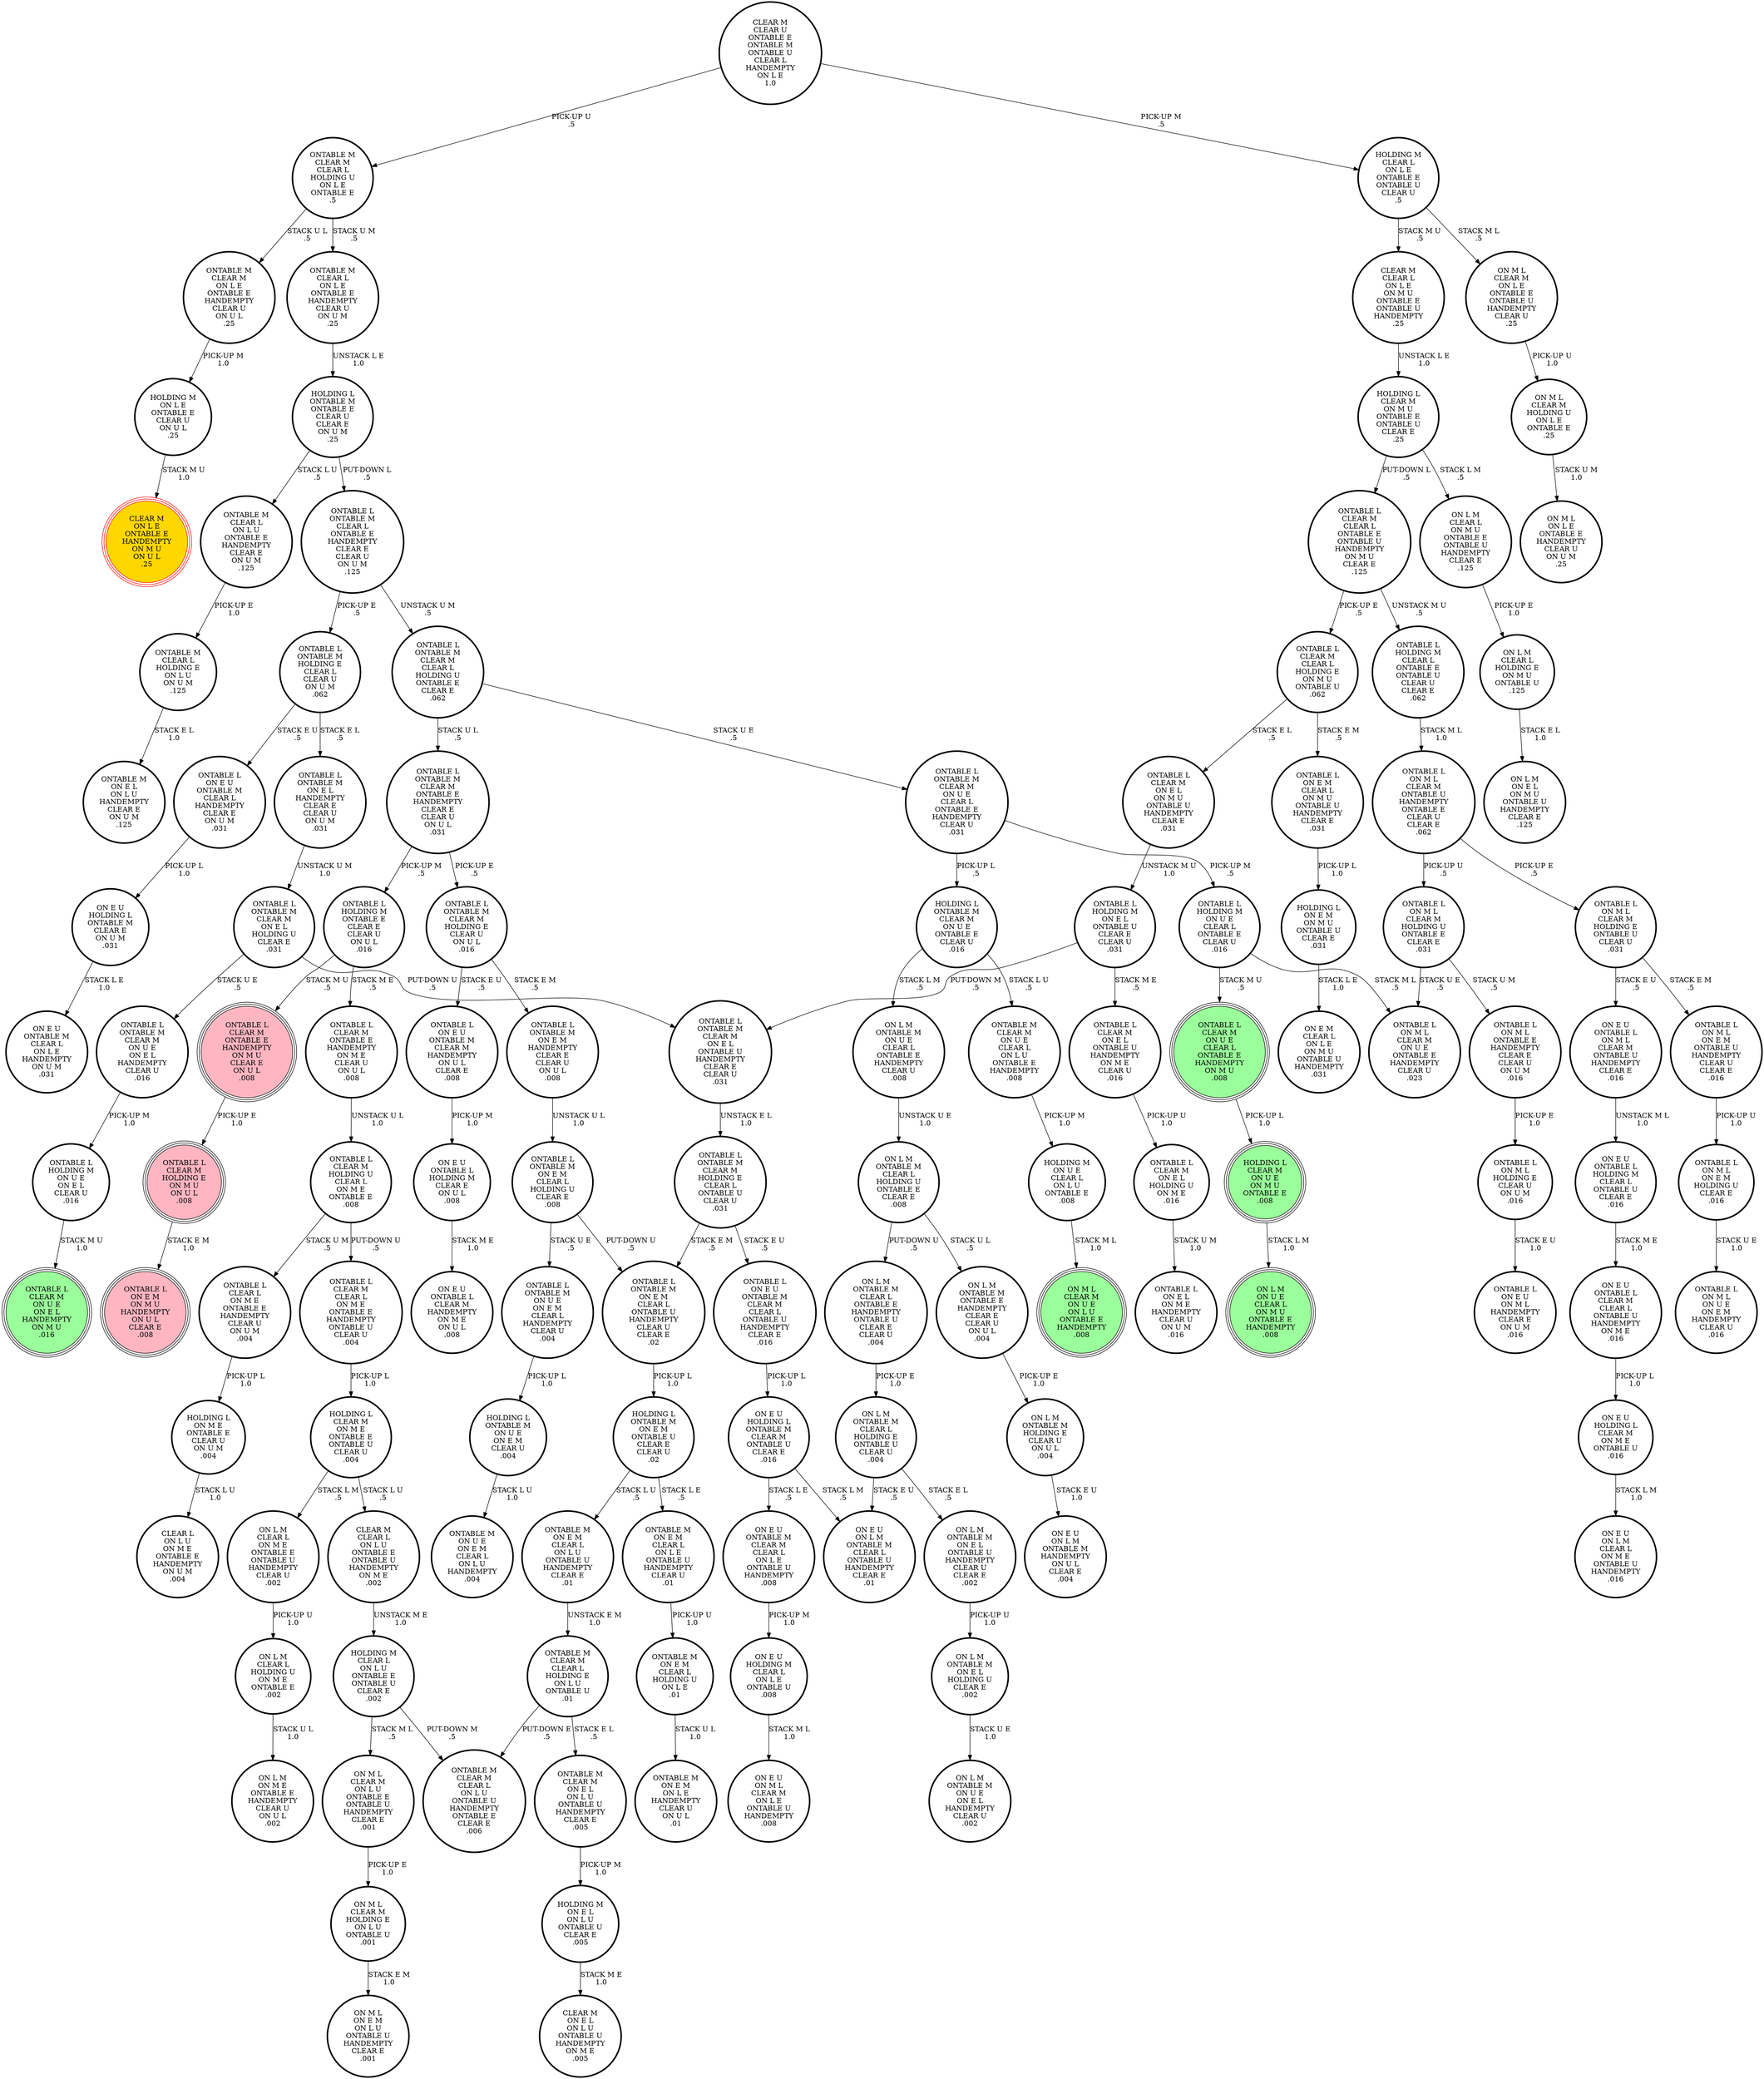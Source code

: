 digraph {
"ONTABLE L\nONTABLE M\nON E M\nCLEAR L\nONTABLE U\nHANDEMPTY\nCLEAR U\nCLEAR E\n.02\n" -> "HOLDING L\nONTABLE M\nON E M\nONTABLE U\nCLEAR E\nCLEAR U\n.02\n"[label="PICK-UP L\n1.0\n"];
"ONTABLE L\nCLEAR M\nCLEAR L\nONTABLE E\nONTABLE U\nHANDEMPTY\nON M U\nCLEAR E\n.125\n" -> "ONTABLE L\nCLEAR M\nCLEAR L\nHOLDING E\nON M U\nONTABLE U\n.062\n"[label="PICK-UP E\n.5\n"];
"ONTABLE L\nCLEAR M\nCLEAR L\nONTABLE E\nONTABLE U\nHANDEMPTY\nON M U\nCLEAR E\n.125\n" -> "ONTABLE L\nHOLDING M\nCLEAR L\nONTABLE E\nONTABLE U\nCLEAR U\nCLEAR E\n.062\n"[label="UNSTACK M U\n.5\n"];
"ONTABLE M\nCLEAR M\nCLEAR L\nHOLDING E\nON L U\nONTABLE U\n.01\n" -> "ONTABLE M\nCLEAR M\nON E L\nON L U\nONTABLE U\nHANDEMPTY\nCLEAR E\n.005\n"[label="STACK E L\n.5\n"];
"ONTABLE M\nCLEAR M\nCLEAR L\nHOLDING E\nON L U\nONTABLE U\n.01\n" -> "ONTABLE M\nCLEAR M\nCLEAR L\nON L U\nONTABLE U\nHANDEMPTY\nONTABLE E\nCLEAR E\n.006\n"[label="PUT-DOWN E\n.5\n"];
"HOLDING L\nONTABLE M\nONTABLE E\nCLEAR U\nCLEAR E\nON U M\n.25\n" -> "ONTABLE M\nCLEAR L\nON L U\nONTABLE E\nHANDEMPTY\nCLEAR E\nON U M\n.125\n"[label="STACK L U\n.5\n"];
"HOLDING L\nONTABLE M\nONTABLE E\nCLEAR U\nCLEAR E\nON U M\n.25\n" -> "ONTABLE L\nONTABLE M\nCLEAR L\nONTABLE E\nHANDEMPTY\nCLEAR E\nCLEAR U\nON U M\n.125\n"[label="PUT-DOWN L\n.5\n"];
"ONTABLE L\nONTABLE M\nON E M\nCLEAR L\nHOLDING U\nCLEAR E\n.008\n" -> "ONTABLE L\nONTABLE M\nON E M\nCLEAR L\nONTABLE U\nHANDEMPTY\nCLEAR U\nCLEAR E\n.02\n"[label="PUT-DOWN U\n.5\n"];
"ONTABLE L\nONTABLE M\nON E M\nCLEAR L\nHOLDING U\nCLEAR E\n.008\n" -> "ONTABLE L\nONTABLE M\nON U E\nON E M\nCLEAR L\nHANDEMPTY\nCLEAR U\n.004\n"[label="STACK U E\n.5\n"];
"CLEAR M\nCLEAR U\nONTABLE E\nONTABLE M\nONTABLE U\nCLEAR L\nHANDEMPTY\nON L E\n1.0\n" -> "HOLDING M\nCLEAR L\nON L E\nONTABLE E\nONTABLE U\nCLEAR U\n.5\n"[label="PICK-UP M\n.5\n"];
"CLEAR M\nCLEAR U\nONTABLE E\nONTABLE M\nONTABLE U\nCLEAR L\nHANDEMPTY\nON L E\n1.0\n" -> "ONTABLE M\nCLEAR M\nCLEAR L\nHOLDING U\nON L E\nONTABLE E\n.5\n"[label="PICK-UP U\n.5\n"];
"ONTABLE L\nHOLDING M\nON U E\nCLEAR L\nONTABLE E\nCLEAR U\n.016\n" -> "ONTABLE L\nON M L\nCLEAR M\nON U E\nONTABLE E\nHANDEMPTY\nCLEAR U\n.023\n"[label="STACK M L\n.5\n"];
"ONTABLE L\nHOLDING M\nON U E\nCLEAR L\nONTABLE E\nCLEAR U\n.016\n" -> "ONTABLE L\nCLEAR M\nON U E\nCLEAR L\nONTABLE E\nHANDEMPTY\nON M U\n.008\n"[label="STACK M U\n.5\n"];
"ON E U\nONTABLE L\nHOLDING M\nCLEAR E\nON U L\n.008\n" -> "ON E U\nONTABLE L\nCLEAR M\nHANDEMPTY\nON M E\nON U L\n.008\n"[label="STACK M E\n1.0\n"];
"ONTABLE M\nCLEAR M\nCLEAR L\nHOLDING U\nON L E\nONTABLE E\n.5\n" -> "ONTABLE M\nCLEAR L\nON L E\nONTABLE E\nHANDEMPTY\nCLEAR U\nON U M\n.25\n"[label="STACK U M\n.5\n"];
"ONTABLE M\nCLEAR M\nCLEAR L\nHOLDING U\nON L E\nONTABLE E\n.5\n" -> "ONTABLE M\nCLEAR M\nON L E\nONTABLE E\nHANDEMPTY\nCLEAR U\nON U L\n.25\n"[label="STACK U L\n.5\n"];
"CLEAR M\nCLEAR L\nON L U\nONTABLE E\nONTABLE U\nHANDEMPTY\nON M E\n.002\n" -> "HOLDING M\nCLEAR L\nON L U\nONTABLE E\nONTABLE U\nCLEAR E\n.002\n"[label="UNSTACK M E\n1.0\n"];
"ON L M\nCLEAR L\nON M U\nONTABLE E\nONTABLE U\nHANDEMPTY\nCLEAR E\n.125\n" -> "ON L M\nCLEAR L\nHOLDING E\nON M U\nONTABLE U\n.125\n"[label="PICK-UP E\n1.0\n"];
"ONTABLE L\nCLEAR M\nHOLDING E\nON M U\nON U L\n.008\n" -> "ONTABLE L\nON E M\nON M U\nHANDEMPTY\nON U L\nCLEAR E\n.008\n"[label="STACK E M\n1.0\n"];
"ONTABLE L\nON M L\nCLEAR M\nHOLDING E\nONTABLE U\nCLEAR U\n.031\n" -> "ON E U\nONTABLE L\nON M L\nCLEAR M\nONTABLE U\nHANDEMPTY\nCLEAR E\n.016\n"[label="STACK E U\n.5\n"];
"ONTABLE L\nON M L\nCLEAR M\nHOLDING E\nONTABLE U\nCLEAR U\n.031\n" -> "ONTABLE L\nON M L\nON E M\nONTABLE U\nHANDEMPTY\nCLEAR U\nCLEAR E\n.016\n"[label="STACK E M\n.5\n"];
"ON E U\nONTABLE L\nCLEAR M\nCLEAR L\nONTABLE U\nHANDEMPTY\nON M E\n.016\n" -> "ON E U\nHOLDING L\nCLEAR M\nON M E\nONTABLE U\n.016\n"[label="PICK-UP L\n1.0\n"];
"ON E U\nONTABLE L\nON M L\nCLEAR M\nONTABLE U\nHANDEMPTY\nCLEAR E\n.016\n" -> "ON E U\nONTABLE L\nHOLDING M\nCLEAR L\nONTABLE U\nCLEAR E\n.016\n"[label="UNSTACK M L\n1.0\n"];
"ONTABLE L\nCLEAR M\nCLEAR L\nHOLDING E\nON M U\nONTABLE U\n.062\n" -> "ONTABLE L\nON E M\nCLEAR L\nON M U\nONTABLE U\nHANDEMPTY\nCLEAR E\n.031\n"[label="STACK E M\n.5\n"];
"ONTABLE L\nCLEAR M\nCLEAR L\nHOLDING E\nON M U\nONTABLE U\n.062\n" -> "ONTABLE L\nCLEAR M\nON E L\nON M U\nONTABLE U\nHANDEMPTY\nCLEAR E\n.031\n"[label="STACK E L\n.5\n"];
"HOLDING M\nCLEAR L\nON L U\nONTABLE E\nONTABLE U\nCLEAR E\n.002\n" -> "ONTABLE M\nCLEAR M\nCLEAR L\nON L U\nONTABLE U\nHANDEMPTY\nONTABLE E\nCLEAR E\n.006\n"[label="PUT-DOWN M\n.5\n"];
"HOLDING M\nCLEAR L\nON L U\nONTABLE E\nONTABLE U\nCLEAR E\n.002\n" -> "ON M L\nCLEAR M\nON L U\nONTABLE E\nONTABLE U\nHANDEMPTY\nCLEAR E\n.001\n"[label="STACK M L\n.5\n"];
"HOLDING M\nCLEAR L\nON L E\nONTABLE E\nONTABLE U\nCLEAR U\n.5\n" -> "CLEAR M\nCLEAR L\nON L E\nON M U\nONTABLE E\nONTABLE U\nHANDEMPTY\n.25\n"[label="STACK M U\n.5\n"];
"HOLDING M\nCLEAR L\nON L E\nONTABLE E\nONTABLE U\nCLEAR U\n.5\n" -> "ON M L\nCLEAR M\nON L E\nONTABLE E\nONTABLE U\nHANDEMPTY\nCLEAR U\n.25\n"[label="STACK M L\n.5\n"];
"ON L M\nONTABLE M\nHOLDING E\nCLEAR U\nON U L\n.004\n" -> "ON E U\nON L M\nONTABLE M\nHANDEMPTY\nON U L\nCLEAR E\n.004\n"[label="STACK E U\n1.0\n"];
"ON M L\nCLEAR M\nON L U\nONTABLE E\nONTABLE U\nHANDEMPTY\nCLEAR E\n.001\n" -> "ON M L\nCLEAR M\nHOLDING E\nON L U\nONTABLE U\n.001\n"[label="PICK-UP E\n1.0\n"];
"ONTABLE M\nCLEAR M\nON U E\nCLEAR L\nON L U\nONTABLE E\nHANDEMPTY\n.008\n" -> "HOLDING M\nON U E\nCLEAR L\nON L U\nONTABLE E\n.008\n"[label="PICK-UP M\n1.0\n"];
"ON L M\nONTABLE M\nCLEAR L\nHOLDING E\nONTABLE U\nCLEAR U\n.004\n" -> "ON E U\nON L M\nONTABLE M\nCLEAR L\nONTABLE U\nHANDEMPTY\nCLEAR E\n.01\n"[label="STACK E U\n.5\n"];
"ON L M\nONTABLE M\nCLEAR L\nHOLDING E\nONTABLE U\nCLEAR U\n.004\n" -> "ON L M\nONTABLE M\nON E L\nONTABLE U\nHANDEMPTY\nCLEAR U\nCLEAR E\n.002\n"[label="STACK E L\n.5\n"];
"CLEAR M\nCLEAR L\nON L E\nON M U\nONTABLE E\nONTABLE U\nHANDEMPTY\n.25\n" -> "HOLDING L\nCLEAR M\nON M U\nONTABLE E\nONTABLE U\nCLEAR E\n.25\n"[label="UNSTACK L E\n1.0\n"];
"ONTABLE L\nHOLDING M\nONTABLE E\nCLEAR E\nCLEAR U\nON U L\n.016\n" -> "ONTABLE L\nCLEAR M\nONTABLE E\nHANDEMPTY\nON M E\nCLEAR U\nON U L\n.008\n"[label="STACK M E\n.5\n"];
"ONTABLE L\nHOLDING M\nONTABLE E\nCLEAR E\nCLEAR U\nON U L\n.016\n" -> "ONTABLE L\nCLEAR M\nONTABLE E\nHANDEMPTY\nON M U\nCLEAR E\nON U L\n.008\n"[label="STACK M U\n.5\n"];
"ONTABLE M\nCLEAR L\nHOLDING E\nON L U\nON U M\n.125\n" -> "ONTABLE M\nON E L\nON L U\nHANDEMPTY\nCLEAR E\nON U M\n.125\n"[label="STACK E L\n1.0\n"];
"ON E U\nHOLDING L\nONTABLE M\nCLEAR E\nON U M\n.031\n" -> "ON E U\nONTABLE M\nCLEAR L\nON L E\nHANDEMPTY\nON U M\n.031\n"[label="STACK L E\n1.0\n"];
"HOLDING L\nONTABLE M\nON E M\nONTABLE U\nCLEAR E\nCLEAR U\n.02\n" -> "ONTABLE M\nON E M\nCLEAR L\nON L E\nONTABLE U\nHANDEMPTY\nCLEAR U\n.01\n"[label="STACK L E\n.5\n"];
"HOLDING L\nONTABLE M\nON E M\nONTABLE U\nCLEAR E\nCLEAR U\n.02\n" -> "ONTABLE M\nON E M\nCLEAR L\nON L U\nONTABLE U\nHANDEMPTY\nCLEAR E\n.01\n"[label="STACK L U\n.5\n"];
"ONTABLE L\nON M L\nON E M\nONTABLE U\nHANDEMPTY\nCLEAR U\nCLEAR E\n.016\n" -> "ONTABLE L\nON M L\nON E M\nHOLDING U\nCLEAR E\n.016\n"[label="PICK-UP U\n1.0\n"];
"ON M L\nCLEAR M\nHOLDING E\nON L U\nONTABLE U\n.001\n" -> "ON M L\nON E M\nON L U\nONTABLE U\nHANDEMPTY\nCLEAR E\n.001\n"[label="STACK E M\n1.0\n"];
"ON L M\nONTABLE M\nCLEAR L\nHOLDING U\nONTABLE E\nCLEAR E\n.008\n" -> "ON L M\nONTABLE M\nONTABLE E\nHANDEMPTY\nCLEAR E\nCLEAR U\nON U L\n.004\n"[label="STACK U L\n.5\n"];
"ON L M\nONTABLE M\nCLEAR L\nHOLDING U\nONTABLE E\nCLEAR E\n.008\n" -> "ON L M\nONTABLE M\nCLEAR L\nONTABLE E\nHANDEMPTY\nONTABLE U\nCLEAR E\nCLEAR U\n.004\n"[label="PUT-DOWN U\n.5\n"];
"HOLDING L\nONTABLE M\nON U E\nON E M\nCLEAR U\n.004\n" -> "ONTABLE M\nON U E\nON E M\nCLEAR L\nON L U\nHANDEMPTY\n.004\n"[label="STACK L U\n1.0\n"];
"ONTABLE M\nCLEAR M\nON E L\nON L U\nONTABLE U\nHANDEMPTY\nCLEAR E\n.005\n" -> "HOLDING M\nON E L\nON L U\nONTABLE U\nCLEAR E\n.005\n"[label="PICK-UP M\n1.0\n"];
"ON L M\nONTABLE M\nON E L\nONTABLE U\nHANDEMPTY\nCLEAR U\nCLEAR E\n.002\n" -> "ON L M\nONTABLE M\nON E L\nHOLDING U\nCLEAR E\n.002\n"[label="PICK-UP U\n1.0\n"];
"ONTABLE L\nON E M\nCLEAR L\nON M U\nONTABLE U\nHANDEMPTY\nCLEAR E\n.031\n" -> "HOLDING L\nON E M\nON M U\nONTABLE U\nCLEAR E\n.031\n"[label="PICK-UP L\n1.0\n"];
"ONTABLE L\nONTABLE M\nCLEAR M\nON E L\nONTABLE U\nHANDEMPTY\nCLEAR E\nCLEAR U\n.031\n" -> "ONTABLE L\nONTABLE M\nCLEAR M\nHOLDING E\nCLEAR L\nONTABLE U\nCLEAR U\n.031\n"[label="UNSTACK E L\n1.0\n"];
"ONTABLE L\nCLEAR M\nON U E\nCLEAR L\nONTABLE E\nHANDEMPTY\nON M U\n.008\n" -> "HOLDING L\nCLEAR M\nON U E\nON M U\nONTABLE E\n.008\n"[label="PICK-UP L\n1.0\n"];
"ON L M\nCLEAR L\nON M E\nONTABLE E\nONTABLE U\nHANDEMPTY\nCLEAR U\n.002\n" -> "ON L M\nCLEAR L\nHOLDING U\nON M E\nONTABLE E\n.002\n"[label="PICK-UP U\n1.0\n"];
"ONTABLE L\nON E U\nONTABLE M\nCLEAR M\nCLEAR L\nONTABLE U\nHANDEMPTY\nCLEAR E\n.016\n" -> "ON E U\nHOLDING L\nONTABLE M\nCLEAR M\nONTABLE U\nCLEAR E\n.016\n"[label="PICK-UP L\n1.0\n"];
"ONTABLE L\nCLEAR M\nONTABLE E\nHANDEMPTY\nON M U\nCLEAR E\nON U L\n.008\n" -> "ONTABLE L\nCLEAR M\nHOLDING E\nON M U\nON U L\n.008\n"[label="PICK-UP E\n1.0\n"];
"ONTABLE L\nCLEAR M\nCLEAR L\nON M E\nONTABLE E\nHANDEMPTY\nONTABLE U\nCLEAR U\n.004\n" -> "HOLDING L\nCLEAR M\nON M E\nONTABLE E\nONTABLE U\nCLEAR U\n.004\n"[label="PICK-UP L\n1.0\n"];
"ONTABLE L\nONTABLE M\nCLEAR M\nHOLDING E\nCLEAR L\nONTABLE U\nCLEAR U\n.031\n" -> "ONTABLE L\nON E U\nONTABLE M\nCLEAR M\nCLEAR L\nONTABLE U\nHANDEMPTY\nCLEAR E\n.016\n"[label="STACK E U\n.5\n"];
"ONTABLE L\nONTABLE M\nCLEAR M\nHOLDING E\nCLEAR L\nONTABLE U\nCLEAR U\n.031\n" -> "ONTABLE L\nONTABLE M\nON E M\nCLEAR L\nONTABLE U\nHANDEMPTY\nCLEAR U\nCLEAR E\n.02\n"[label="STACK E M\n.5\n"];
"ONTABLE L\nON M L\nON E M\nHOLDING U\nCLEAR E\n.016\n" -> "ONTABLE L\nON M L\nON U E\nON E M\nHANDEMPTY\nCLEAR U\n.016\n"[label="STACK U E\n1.0\n"];
"ONTABLE L\nHOLDING M\nCLEAR L\nONTABLE E\nONTABLE U\nCLEAR U\nCLEAR E\n.062\n" -> "ONTABLE L\nON M L\nCLEAR M\nONTABLE U\nHANDEMPTY\nONTABLE E\nCLEAR U\nCLEAR E\n.062\n"[label="STACK M L\n1.0\n"];
"ONTABLE L\nON M L\nCLEAR M\nHOLDING U\nONTABLE E\nCLEAR E\n.031\n" -> "ONTABLE L\nON M L\nONTABLE E\nHANDEMPTY\nCLEAR E\nCLEAR U\nON U M\n.016\n"[label="STACK U M\n.5\n"];
"ONTABLE L\nON M L\nCLEAR M\nHOLDING U\nONTABLE E\nCLEAR E\n.031\n" -> "ONTABLE L\nON M L\nCLEAR M\nON U E\nONTABLE E\nHANDEMPTY\nCLEAR U\n.023\n"[label="STACK U E\n.5\n"];
"ONTABLE M\nON E M\nCLEAR L\nON L U\nONTABLE U\nHANDEMPTY\nCLEAR E\n.01\n" -> "ONTABLE M\nCLEAR M\nCLEAR L\nHOLDING E\nON L U\nONTABLE U\n.01\n"[label="UNSTACK E M\n1.0\n"];
"HOLDING L\nON E M\nON M U\nONTABLE U\nCLEAR E\n.031\n" -> "ON E M\nCLEAR L\nON L E\nON M U\nONTABLE U\nHANDEMPTY\n.031\n"[label="STACK L E\n1.0\n"];
"ONTABLE L\nHOLDING M\nON E L\nONTABLE U\nCLEAR E\nCLEAR U\n.031\n" -> "ONTABLE L\nONTABLE M\nCLEAR M\nON E L\nONTABLE U\nHANDEMPTY\nCLEAR E\nCLEAR U\n.031\n"[label="PUT-DOWN M\n.5\n"];
"ONTABLE L\nHOLDING M\nON E L\nONTABLE U\nCLEAR E\nCLEAR U\n.031\n" -> "ONTABLE L\nCLEAR M\nON E L\nONTABLE U\nHANDEMPTY\nON M E\nCLEAR U\n.016\n"[label="STACK M E\n.5\n"];
"ONTABLE L\nCLEAR M\nON E L\nHOLDING U\nON M E\n.016\n" -> "ONTABLE L\nON E L\nON M E\nHANDEMPTY\nCLEAR U\nON U M\n.016\n"[label="STACK U M\n1.0\n"];
"ON E U\nHOLDING L\nCLEAR M\nON M E\nONTABLE U\n.016\n" -> "ON E U\nON L M\nCLEAR L\nON M E\nONTABLE U\nHANDEMPTY\n.016\n"[label="STACK L M\n1.0\n"];
"ONTABLE L\nCLEAR M\nHOLDING U\nCLEAR L\nON M E\nONTABLE E\n.008\n" -> "ONTABLE L\nCLEAR L\nON M E\nONTABLE E\nHANDEMPTY\nCLEAR U\nON U M\n.004\n"[label="STACK U M\n.5\n"];
"ONTABLE L\nCLEAR M\nHOLDING U\nCLEAR L\nON M E\nONTABLE E\n.008\n" -> "ONTABLE L\nCLEAR M\nCLEAR L\nON M E\nONTABLE E\nHANDEMPTY\nONTABLE U\nCLEAR U\n.004\n"[label="PUT-DOWN U\n.5\n"];
"ON E U\nONTABLE L\nHOLDING M\nCLEAR L\nONTABLE U\nCLEAR E\n.016\n" -> "ON E U\nONTABLE L\nCLEAR M\nCLEAR L\nONTABLE U\nHANDEMPTY\nON M E\n.016\n"[label="STACK M E\n1.0\n"];
"HOLDING M\nON U E\nCLEAR L\nON L U\nONTABLE E\n.008\n" -> "ON M L\nCLEAR M\nON U E\nON L U\nONTABLE E\nHANDEMPTY\n.008\n"[label="STACK M L\n1.0\n"];
"HOLDING L\nCLEAR M\nON M E\nONTABLE E\nONTABLE U\nCLEAR U\n.004\n" -> "CLEAR M\nCLEAR L\nON L U\nONTABLE E\nONTABLE U\nHANDEMPTY\nON M E\n.002\n"[label="STACK L U\n.5\n"];
"HOLDING L\nCLEAR M\nON M E\nONTABLE E\nONTABLE U\nCLEAR U\n.004\n" -> "ON L M\nCLEAR L\nON M E\nONTABLE E\nONTABLE U\nHANDEMPTY\nCLEAR U\n.002\n"[label="STACK L M\n.5\n"];
"HOLDING L\nONTABLE M\nCLEAR M\nON U E\nONTABLE E\nCLEAR U\n.016\n" -> "ONTABLE M\nCLEAR M\nON U E\nCLEAR L\nON L U\nONTABLE E\nHANDEMPTY\n.008\n"[label="STACK L U\n.5\n"];
"HOLDING L\nONTABLE M\nCLEAR M\nON U E\nONTABLE E\nCLEAR U\n.016\n" -> "ON L M\nONTABLE M\nON U E\nCLEAR L\nONTABLE E\nHANDEMPTY\nCLEAR U\n.008\n"[label="STACK L M\n.5\n"];
"ONTABLE M\nCLEAR L\nON L U\nONTABLE E\nHANDEMPTY\nCLEAR E\nON U M\n.125\n" -> "ONTABLE M\nCLEAR L\nHOLDING E\nON L U\nON U M\n.125\n"[label="PICK-UP E\n1.0\n"];
"HOLDING L\nCLEAR M\nON M U\nONTABLE E\nONTABLE U\nCLEAR E\n.25\n" -> "ON L M\nCLEAR L\nON M U\nONTABLE E\nONTABLE U\nHANDEMPTY\nCLEAR E\n.125\n"[label="STACK L M\n.5\n"];
"HOLDING L\nCLEAR M\nON M U\nONTABLE E\nONTABLE U\nCLEAR E\n.25\n" -> "ONTABLE L\nCLEAR M\nCLEAR L\nONTABLE E\nONTABLE U\nHANDEMPTY\nON M U\nCLEAR E\n.125\n"[label="PUT-DOWN L\n.5\n"];
"ONTABLE L\nONTABLE M\nCLEAR L\nONTABLE E\nHANDEMPTY\nCLEAR E\nCLEAR U\nON U M\n.125\n" -> "ONTABLE L\nONTABLE M\nCLEAR M\nCLEAR L\nHOLDING U\nONTABLE E\nCLEAR E\n.062\n"[label="UNSTACK U M\n.5\n"];
"ONTABLE L\nONTABLE M\nCLEAR L\nONTABLE E\nHANDEMPTY\nCLEAR E\nCLEAR U\nON U M\n.125\n" -> "ONTABLE L\nONTABLE M\nHOLDING E\nCLEAR L\nCLEAR U\nON U M\n.062\n"[label="PICK-UP E\n.5\n"];
"ON L M\nONTABLE M\nCLEAR L\nONTABLE E\nHANDEMPTY\nONTABLE U\nCLEAR E\nCLEAR U\n.004\n" -> "ON L M\nONTABLE M\nCLEAR L\nHOLDING E\nONTABLE U\nCLEAR U\n.004\n"[label="PICK-UP E\n1.0\n"];
"ONTABLE L\nONTABLE M\nON E L\nHANDEMPTY\nCLEAR E\nCLEAR U\nON U M\n.031\n" -> "ONTABLE L\nONTABLE M\nCLEAR M\nON E L\nHOLDING U\nCLEAR E\n.031\n"[label="UNSTACK U M\n1.0\n"];
"ON E U\nHOLDING M\nCLEAR L\nON L E\nONTABLE U\n.008\n" -> "ON E U\nON M L\nCLEAR M\nON L E\nONTABLE U\nHANDEMPTY\n.008\n"[label="STACK M L\n1.0\n"];
"ONTABLE L\nON M L\nHOLDING E\nCLEAR U\nON U M\n.016\n" -> "ONTABLE L\nON E U\nON M L\nHANDEMPTY\nCLEAR E\nON U M\n.016\n"[label="STACK E U\n1.0\n"];
"ONTABLE L\nCLEAR M\nONTABLE E\nHANDEMPTY\nON M E\nCLEAR U\nON U L\n.008\n" -> "ONTABLE L\nCLEAR M\nHOLDING U\nCLEAR L\nON M E\nONTABLE E\n.008\n"[label="UNSTACK U L\n1.0\n"];
"ONTABLE M\nON E M\nCLEAR L\nON L E\nONTABLE U\nHANDEMPTY\nCLEAR U\n.01\n" -> "ONTABLE M\nON E M\nCLEAR L\nHOLDING U\nON L E\n.01\n"[label="PICK-UP U\n1.0\n"];
"ON L M\nONTABLE M\nONTABLE E\nHANDEMPTY\nCLEAR E\nCLEAR U\nON U L\n.004\n" -> "ON L M\nONTABLE M\nHOLDING E\nCLEAR U\nON U L\n.004\n"[label="PICK-UP E\n1.0\n"];
"ON M L\nCLEAR M\nON L E\nONTABLE E\nONTABLE U\nHANDEMPTY\nCLEAR U\n.25\n" -> "ON M L\nCLEAR M\nHOLDING U\nON L E\nONTABLE E\n.25\n"[label="PICK-UP U\n1.0\n"];
"ONTABLE L\nON M L\nCLEAR M\nONTABLE U\nHANDEMPTY\nONTABLE E\nCLEAR U\nCLEAR E\n.062\n" -> "ONTABLE L\nON M L\nCLEAR M\nHOLDING E\nONTABLE U\nCLEAR U\n.031\n"[label="PICK-UP E\n.5\n"];
"ONTABLE L\nON M L\nCLEAR M\nONTABLE U\nHANDEMPTY\nONTABLE E\nCLEAR U\nCLEAR E\n.062\n" -> "ONTABLE L\nON M L\nCLEAR M\nHOLDING U\nONTABLE E\nCLEAR E\n.031\n"[label="PICK-UP U\n.5\n"];
"ON L M\nCLEAR L\nHOLDING U\nON M E\nONTABLE E\n.002\n" -> "ON L M\nON M E\nONTABLE E\nHANDEMPTY\nCLEAR U\nON U L\n.002\n"[label="STACK U L\n1.0\n"];
"ONTABLE L\nON E U\nONTABLE M\nCLEAR M\nHANDEMPTY\nON U L\nCLEAR E\n.008\n" -> "ON E U\nONTABLE L\nHOLDING M\nCLEAR E\nON U L\n.008\n"[label="PICK-UP M\n1.0\n"];
"ONTABLE L\nCLEAR M\nON E L\nON M U\nONTABLE U\nHANDEMPTY\nCLEAR E\n.031\n" -> "ONTABLE L\nHOLDING M\nON E L\nONTABLE U\nCLEAR E\nCLEAR U\n.031\n"[label="UNSTACK M U\n1.0\n"];
"ONTABLE M\nCLEAR L\nON L E\nONTABLE E\nHANDEMPTY\nCLEAR U\nON U M\n.25\n" -> "HOLDING L\nONTABLE M\nONTABLE E\nCLEAR U\nCLEAR E\nON U M\n.25\n"[label="UNSTACK L E\n1.0\n"];
"ONTABLE M\nCLEAR M\nON L E\nONTABLE E\nHANDEMPTY\nCLEAR U\nON U L\n.25\n" -> "HOLDING M\nON L E\nONTABLE E\nCLEAR U\nON U L\n.25\n"[label="PICK-UP M\n1.0\n"];
"ONTABLE L\nCLEAR L\nON M E\nONTABLE E\nHANDEMPTY\nCLEAR U\nON U M\n.004\n" -> "HOLDING L\nON M E\nONTABLE E\nCLEAR U\nON U M\n.004\n"[label="PICK-UP L\n1.0\n"];
"ONTABLE L\nONTABLE M\nHOLDING E\nCLEAR L\nCLEAR U\nON U M\n.062\n" -> "ONTABLE L\nON E U\nONTABLE M\nCLEAR L\nHANDEMPTY\nCLEAR E\nON U M\n.031\n"[label="STACK E U\n.5\n"];
"ONTABLE L\nONTABLE M\nHOLDING E\nCLEAR L\nCLEAR U\nON U M\n.062\n" -> "ONTABLE L\nONTABLE M\nON E L\nHANDEMPTY\nCLEAR E\nCLEAR U\nON U M\n.031\n"[label="STACK E L\n.5\n"];
"ON L M\nONTABLE M\nON E L\nHOLDING U\nCLEAR E\n.002\n" -> "ON L M\nONTABLE M\nON U E\nON E L\nHANDEMPTY\nCLEAR U\n.002\n"[label="STACK U E\n1.0\n"];
"ONTABLE L\nONTABLE M\nON U E\nON E M\nCLEAR L\nHANDEMPTY\nCLEAR U\n.004\n" -> "HOLDING L\nONTABLE M\nON U E\nON E M\nCLEAR U\n.004\n"[label="PICK-UP L\n1.0\n"];
"ON L M\nONTABLE M\nON U E\nCLEAR L\nONTABLE E\nHANDEMPTY\nCLEAR U\n.008\n" -> "ON L M\nONTABLE M\nCLEAR L\nHOLDING U\nONTABLE E\nCLEAR E\n.008\n"[label="UNSTACK U E\n1.0\n"];
"ONTABLE L\nONTABLE M\nON E M\nHANDEMPTY\nCLEAR E\nCLEAR U\nON U L\n.008\n" -> "ONTABLE L\nONTABLE M\nON E M\nCLEAR L\nHOLDING U\nCLEAR E\n.008\n"[label="UNSTACK U L\n1.0\n"];
"ONTABLE L\nHOLDING M\nON U E\nON E L\nCLEAR U\n.016\n" -> "ONTABLE L\nCLEAR M\nON U E\nON E L\nHANDEMPTY\nON M U\n.016\n"[label="STACK M U\n1.0\n"];
"ON E U\nONTABLE M\nCLEAR M\nCLEAR L\nON L E\nONTABLE U\nHANDEMPTY\n.008\n" -> "ON E U\nHOLDING M\nCLEAR L\nON L E\nONTABLE U\n.008\n"[label="PICK-UP M\n1.0\n"];
"ONTABLE L\nONTABLE M\nCLEAR M\nON U E\nCLEAR L\nONTABLE E\nHANDEMPTY\nCLEAR U\n.031\n" -> "ONTABLE L\nHOLDING M\nON U E\nCLEAR L\nONTABLE E\nCLEAR U\n.016\n"[label="PICK-UP M\n.5\n"];
"ONTABLE L\nONTABLE M\nCLEAR M\nON U E\nCLEAR L\nONTABLE E\nHANDEMPTY\nCLEAR U\n.031\n" -> "HOLDING L\nONTABLE M\nCLEAR M\nON U E\nONTABLE E\nCLEAR U\n.016\n"[label="PICK-UP L\n.5\n"];
"ONTABLE L\nONTABLE M\nCLEAR M\nONTABLE E\nHANDEMPTY\nCLEAR E\nCLEAR U\nON U L\n.031\n" -> "ONTABLE L\nONTABLE M\nCLEAR M\nHOLDING E\nCLEAR U\nON U L\n.016\n"[label="PICK-UP E\n.5\n"];
"ONTABLE L\nONTABLE M\nCLEAR M\nONTABLE E\nHANDEMPTY\nCLEAR E\nCLEAR U\nON U L\n.031\n" -> "ONTABLE L\nHOLDING M\nONTABLE E\nCLEAR E\nCLEAR U\nON U L\n.016\n"[label="PICK-UP M\n.5\n"];
"ON E U\nHOLDING L\nONTABLE M\nCLEAR M\nONTABLE U\nCLEAR E\n.016\n" -> "ON E U\nON L M\nONTABLE M\nCLEAR L\nONTABLE U\nHANDEMPTY\nCLEAR E\n.01\n"[label="STACK L M\n.5\n"];
"ON E U\nHOLDING L\nONTABLE M\nCLEAR M\nONTABLE U\nCLEAR E\n.016\n" -> "ON E U\nONTABLE M\nCLEAR M\nCLEAR L\nON L E\nONTABLE U\nHANDEMPTY\n.008\n"[label="STACK L E\n.5\n"];
"HOLDING M\nON E L\nON L U\nONTABLE U\nCLEAR E\n.005\n" -> "CLEAR M\nON E L\nON L U\nONTABLE U\nHANDEMPTY\nON M E\n.005\n"[label="STACK M E\n1.0\n"];
"ON M L\nCLEAR M\nHOLDING U\nON L E\nONTABLE E\n.25\n" -> "ON M L\nON L E\nONTABLE E\nHANDEMPTY\nCLEAR U\nON U M\n.25\n"[label="STACK U M\n1.0\n"];
"ONTABLE L\nONTABLE M\nCLEAR M\nON U E\nON E L\nHANDEMPTY\nCLEAR U\n.016\n" -> "ONTABLE L\nHOLDING M\nON U E\nON E L\nCLEAR U\n.016\n"[label="PICK-UP M\n1.0\n"];
"HOLDING M\nON L E\nONTABLE E\nCLEAR U\nON U L\n.25\n" -> "CLEAR M\nON L E\nONTABLE E\nHANDEMPTY\nON M U\nON U L\n.25\n"[label="STACK M U\n1.0\n"];
"ON L M\nCLEAR L\nHOLDING E\nON M U\nONTABLE U\n.125\n" -> "ON L M\nON E L\nON M U\nONTABLE U\nHANDEMPTY\nCLEAR E\n.125\n"[label="STACK E L\n1.0\n"];
"ONTABLE L\nONTABLE M\nCLEAR M\nCLEAR L\nHOLDING U\nONTABLE E\nCLEAR E\n.062\n" -> "ONTABLE L\nONTABLE M\nCLEAR M\nONTABLE E\nHANDEMPTY\nCLEAR E\nCLEAR U\nON U L\n.031\n"[label="STACK U L\n.5\n"];
"ONTABLE L\nONTABLE M\nCLEAR M\nCLEAR L\nHOLDING U\nONTABLE E\nCLEAR E\n.062\n" -> "ONTABLE L\nONTABLE M\nCLEAR M\nON U E\nCLEAR L\nONTABLE E\nHANDEMPTY\nCLEAR U\n.031\n"[label="STACK U E\n.5\n"];
"ONTABLE M\nON E M\nCLEAR L\nHOLDING U\nON L E\n.01\n" -> "ONTABLE M\nON E M\nON L E\nHANDEMPTY\nCLEAR U\nON U L\n.01\n"[label="STACK U L\n1.0\n"];
"ONTABLE L\nONTABLE M\nCLEAR M\nHOLDING E\nCLEAR U\nON U L\n.016\n" -> "ONTABLE L\nONTABLE M\nON E M\nHANDEMPTY\nCLEAR E\nCLEAR U\nON U L\n.008\n"[label="STACK E M\n.5\n"];
"ONTABLE L\nONTABLE M\nCLEAR M\nHOLDING E\nCLEAR U\nON U L\n.016\n" -> "ONTABLE L\nON E U\nONTABLE M\nCLEAR M\nHANDEMPTY\nON U L\nCLEAR E\n.008\n"[label="STACK E U\n.5\n"];
"HOLDING L\nON M E\nONTABLE E\nCLEAR U\nON U M\n.004\n" -> "CLEAR L\nON L U\nON M E\nONTABLE E\nHANDEMPTY\nON U M\n.004\n"[label="STACK L U\n1.0\n"];
"ONTABLE L\nON M L\nONTABLE E\nHANDEMPTY\nCLEAR E\nCLEAR U\nON U M\n.016\n" -> "ONTABLE L\nON M L\nHOLDING E\nCLEAR U\nON U M\n.016\n"[label="PICK-UP E\n1.0\n"];
"ONTABLE L\nONTABLE M\nCLEAR M\nON E L\nHOLDING U\nCLEAR E\n.031\n" -> "ONTABLE L\nONTABLE M\nCLEAR M\nON U E\nON E L\nHANDEMPTY\nCLEAR U\n.016\n"[label="STACK U E\n.5\n"];
"ONTABLE L\nONTABLE M\nCLEAR M\nON E L\nHOLDING U\nCLEAR E\n.031\n" -> "ONTABLE L\nONTABLE M\nCLEAR M\nON E L\nONTABLE U\nHANDEMPTY\nCLEAR E\nCLEAR U\n.031\n"[label="PUT-DOWN U\n.5\n"];
"ONTABLE L\nON E U\nONTABLE M\nCLEAR L\nHANDEMPTY\nCLEAR E\nON U M\n.031\n" -> "ON E U\nHOLDING L\nONTABLE M\nCLEAR E\nON U M\n.031\n"[label="PICK-UP L\n1.0\n"];
"HOLDING L\nCLEAR M\nON U E\nON M U\nONTABLE E\n.008\n" -> "ON L M\nON U E\nCLEAR L\nON M U\nONTABLE E\nHANDEMPTY\n.008\n"[label="STACK L M\n1.0\n"];
"ONTABLE L\nCLEAR M\nON E L\nONTABLE U\nHANDEMPTY\nON M E\nCLEAR U\n.016\n" -> "ONTABLE L\nCLEAR M\nON E L\nHOLDING U\nON M E\n.016\n"[label="PICK-UP U\n1.0\n"];
"ON E U\nONTABLE M\nCLEAR L\nON L E\nHANDEMPTY\nON U M\n.031\n" [shape=circle, penwidth=3];
"ON L M\nON E L\nON M U\nONTABLE U\nHANDEMPTY\nCLEAR E\n.125\n" [shape=circle, penwidth=3];
"ON E U\nON L M\nCLEAR L\nON M E\nONTABLE U\nHANDEMPTY\n.016\n" [shape=circle, penwidth=3];
"ON L M\nON M E\nONTABLE E\nHANDEMPTY\nCLEAR U\nON U L\n.002\n" [shape=circle, penwidth=3];
"ON M L\nON L E\nONTABLE E\nHANDEMPTY\nCLEAR U\nON U M\n.25\n" [shape=circle, penwidth=3];
"ONTABLE L\nON E L\nON M E\nHANDEMPTY\nCLEAR U\nON U M\n.016\n" [shape=circle, penwidth=3];
"ON E U\nON M L\nCLEAR M\nON L E\nONTABLE U\nHANDEMPTY\n.008\n" [shape=circle, penwidth=3];
"ON L M\nONTABLE M\nON U E\nON E L\nHANDEMPTY\nCLEAR U\n.002\n" [shape=circle, penwidth=3];
"ON L M\nON U E\nCLEAR L\nON M U\nONTABLE E\nHANDEMPTY\n.008\n" [shape=circle, style=filled, fillcolor=palegreen1, peripheries=3];
"ONTABLE L\nON E U\nON M L\nHANDEMPTY\nCLEAR E\nON U M\n.016\n" [shape=circle, penwidth=3];
"ONTABLE L\nON M L\nCLEAR M\nON U E\nONTABLE E\nHANDEMPTY\nCLEAR U\n.023\n" [shape=circle, penwidth=3];
"CLEAR M\nON E L\nON L U\nONTABLE U\nHANDEMPTY\nON M E\n.005\n" [shape=circle, penwidth=3];
"ON E M\nCLEAR L\nON L E\nON M U\nONTABLE U\nHANDEMPTY\n.031\n" [shape=circle, penwidth=3];
"ON E U\nON L M\nONTABLE M\nCLEAR L\nONTABLE U\nHANDEMPTY\nCLEAR E\n.01\n" [shape=circle, penwidth=3];
"ON E U\nON L M\nONTABLE M\nHANDEMPTY\nON U L\nCLEAR E\n.004\n" [shape=circle, penwidth=3];
"CLEAR L\nON L U\nON M E\nONTABLE E\nHANDEMPTY\nON U M\n.004\n" [shape=circle, penwidth=3];
"ON M L\nCLEAR M\nON U E\nON L U\nONTABLE E\nHANDEMPTY\n.008\n" [shape=circle, style=filled, fillcolor=palegreen1, peripheries=3];
"ONTABLE M\nON U E\nON E M\nCLEAR L\nON L U\nHANDEMPTY\n.004\n" [shape=circle, penwidth=3];
"ONTABLE L\nON E M\nON M U\nHANDEMPTY\nON U L\nCLEAR E\n.008\n" [shape=circle, style=filled, fillcolor=lightpink, peripheries=3];
"ON E U\nONTABLE L\nCLEAR M\nHANDEMPTY\nON M E\nON U L\n.008\n" [shape=circle, penwidth=3];
"ONTABLE M\nCLEAR M\nCLEAR L\nON L U\nONTABLE U\nHANDEMPTY\nONTABLE E\nCLEAR E\n.006\n" [shape=circle, penwidth=3];
"ONTABLE M\nON E M\nON L E\nHANDEMPTY\nCLEAR U\nON U L\n.01\n" [shape=circle, penwidth=3];
"ONTABLE L\nCLEAR M\nON U E\nON E L\nHANDEMPTY\nON M U\n.016\n" [shape=circle, style=filled, fillcolor=palegreen1, peripheries=3];
"ON M L\nON E M\nON L U\nONTABLE U\nHANDEMPTY\nCLEAR E\n.001\n" [shape=circle, penwidth=3];
"ONTABLE M\nON E L\nON L U\nHANDEMPTY\nCLEAR E\nON U M\n.125\n" [shape=circle, penwidth=3];
"CLEAR M\nON L E\nONTABLE E\nHANDEMPTY\nON M U\nON U L\n.25\n" [shape=circle, style=filled color=red, fillcolor=gold, peripheries=3];
"ONTABLE L\nON M L\nON U E\nON E M\nHANDEMPTY\nCLEAR U\n.016\n" [shape=circle, penwidth=3];
"ON M L\nCLEAR M\nON L U\nONTABLE E\nONTABLE U\nHANDEMPTY\nCLEAR E\n.001\n" [shape=circle, penwidth=3];
"HOLDING M\nCLEAR L\nON L E\nONTABLE E\nONTABLE U\nCLEAR U\n.5\n" [shape=circle, penwidth=3];
"ON E U\nONTABLE L\nCLEAR M\nCLEAR L\nONTABLE U\nHANDEMPTY\nON M E\n.016\n" [shape=circle, penwidth=3];
"ON E U\nONTABLE M\nCLEAR L\nON L E\nHANDEMPTY\nON U M\n.031\n" [shape=circle, penwidth=3];
"ON L M\nON E L\nON M U\nONTABLE U\nHANDEMPTY\nCLEAR E\n.125\n" [shape=circle, penwidth=3];
"ONTABLE L\nCLEAR M\nON E L\nONTABLE U\nHANDEMPTY\nON M E\nCLEAR U\n.016\n" [shape=circle, penwidth=3];
"ON E U\nON L M\nCLEAR L\nON M E\nONTABLE U\nHANDEMPTY\n.016\n" [shape=circle, penwidth=3];
"ON M L\nCLEAR M\nHOLDING E\nON L U\nONTABLE U\n.001\n" [shape=circle, penwidth=3];
"HOLDING L\nCLEAR M\nON M E\nONTABLE E\nONTABLE U\nCLEAR U\n.004\n" [shape=circle, penwidth=3];
"ON L M\nONTABLE M\nON E L\nONTABLE U\nHANDEMPTY\nCLEAR U\nCLEAR E\n.002\n" [shape=circle, penwidth=3];
"ONTABLE L\nON M L\nCLEAR M\nHOLDING E\nONTABLE U\nCLEAR U\n.031\n" [shape=circle, penwidth=3];
"ON L M\nONTABLE M\nCLEAR L\nHOLDING E\nONTABLE U\nCLEAR U\n.004\n" [shape=circle, penwidth=3];
"ONTABLE L\nON M L\nHOLDING E\nCLEAR U\nON U M\n.016\n" [shape=circle, penwidth=3];
"ON L M\nONTABLE M\nON U E\nCLEAR L\nONTABLE E\nHANDEMPTY\nCLEAR U\n.008\n" [shape=circle, penwidth=3];
"ONTABLE L\nON E M\nCLEAR L\nON M U\nONTABLE U\nHANDEMPTY\nCLEAR E\n.031\n" [shape=circle, penwidth=3];
"ON L M\nON M E\nONTABLE E\nHANDEMPTY\nCLEAR U\nON U L\n.002\n" [shape=circle, penwidth=3];
"ONTABLE L\nONTABLE M\nON E M\nCLEAR L\nHOLDING U\nCLEAR E\n.008\n" [shape=circle, penwidth=3];
"ONTABLE L\nHOLDING M\nON U E\nCLEAR L\nONTABLE E\nCLEAR U\n.016\n" [shape=circle, penwidth=3];
"ON M L\nCLEAR M\nHOLDING U\nON L E\nONTABLE E\n.25\n" [shape=circle, penwidth=3];
"ON M L\nON L E\nONTABLE E\nHANDEMPTY\nCLEAR U\nON U M\n.25\n" [shape=circle, penwidth=3];
"ONTABLE L\nONTABLE M\nCLEAR M\nHOLDING E\nCLEAR L\nONTABLE U\nCLEAR U\n.031\n" [shape=circle, penwidth=3];
"ONTABLE M\nCLEAR L\nON L E\nONTABLE E\nHANDEMPTY\nCLEAR U\nON U M\n.25\n" [shape=circle, penwidth=3];
"ONTABLE L\nONTABLE M\nON E M\nHANDEMPTY\nCLEAR E\nCLEAR U\nON U L\n.008\n" [shape=circle, penwidth=3];
"HOLDING L\nCLEAR M\nON U E\nON M U\nONTABLE E\n.008\n" [shape=circle, style=filled, fillcolor=palegreen1, peripheries=3];
"ONTABLE M\nCLEAR M\nCLEAR L\nHOLDING U\nON L E\nONTABLE E\n.5\n" [shape=circle, penwidth=3];
"ONTABLE L\nON E L\nON M E\nHANDEMPTY\nCLEAR U\nON U M\n.016\n" [shape=circle, penwidth=3];
"ON E U\nON M L\nCLEAR M\nON L E\nONTABLE U\nHANDEMPTY\n.008\n" [shape=circle, penwidth=3];
"HOLDING M\nON U E\nCLEAR L\nON L U\nONTABLE E\n.008\n" [shape=circle, penwidth=3];
"ON M L\nCLEAR M\nON L E\nONTABLE E\nONTABLE U\nHANDEMPTY\nCLEAR U\n.25\n" [shape=circle, penwidth=3];
"ONTABLE L\nCLEAR M\nCLEAR L\nONTABLE E\nONTABLE U\nHANDEMPTY\nON M U\nCLEAR E\n.125\n" [shape=circle, penwidth=3];
"ON E U\nONTABLE L\nHOLDING M\nCLEAR L\nONTABLE U\nCLEAR E\n.016\n" [shape=circle, penwidth=3];
"ON L M\nONTABLE M\nON U E\nON E L\nHANDEMPTY\nCLEAR U\n.002\n" [shape=circle, penwidth=3];
"ONTABLE L\nONTABLE M\nCLEAR L\nONTABLE E\nHANDEMPTY\nCLEAR E\nCLEAR U\nON U M\n.125\n" [shape=circle, penwidth=3];
"ON E U\nHOLDING L\nONTABLE M\nCLEAR E\nON U M\n.031\n" [shape=circle, penwidth=3];
"ONTABLE M\nCLEAR L\nHOLDING E\nON L U\nON U M\n.125\n" [shape=circle, penwidth=3];
"ON L M\nON U E\nCLEAR L\nON M U\nONTABLE E\nHANDEMPTY\n.008\n" [shape=circle, style=filled, fillcolor=palegreen1, peripheries=3];
"ON L M\nCLEAR L\nHOLDING U\nON M E\nONTABLE E\n.002\n" [shape=circle, penwidth=3];
"ONTABLE L\nCLEAR M\nONTABLE E\nHANDEMPTY\nON M U\nCLEAR E\nON U L\n.008\n" [shape=circle, style=filled, fillcolor=lightpink, peripheries=3];
"ONTABLE L\nON E U\nON M L\nHANDEMPTY\nCLEAR E\nON U M\n.016\n" [shape=circle, penwidth=3];
"ON E U\nHOLDING L\nCLEAR M\nON M E\nONTABLE U\n.016\n" [shape=circle, penwidth=3];
"ON E U\nONTABLE L\nON M L\nCLEAR M\nONTABLE U\nHANDEMPTY\nCLEAR E\n.016\n" [shape=circle, penwidth=3];
"ONTABLE L\nHOLDING M\nCLEAR L\nONTABLE E\nONTABLE U\nCLEAR U\nCLEAR E\n.062\n" [shape=circle, penwidth=3];
"HOLDING M\nON E L\nON L U\nONTABLE U\nCLEAR E\n.005\n" [shape=circle, penwidth=3];
"ONTABLE L\nHOLDING M\nON U E\nON E L\nCLEAR U\n.016\n" [shape=circle, penwidth=3];
"ONTABLE L\nON M L\nCLEAR M\nON U E\nONTABLE E\nHANDEMPTY\nCLEAR U\n.023\n" [shape=circle, penwidth=3];
"CLEAR M\nON E L\nON L U\nONTABLE U\nHANDEMPTY\nON M E\n.005\n" [shape=circle, penwidth=3];
"HOLDING M\nCLEAR L\nON L U\nONTABLE E\nONTABLE U\nCLEAR E\n.002\n" [shape=circle, penwidth=3];
"ONTABLE L\nONTABLE M\nCLEAR M\nONTABLE E\nHANDEMPTY\nCLEAR E\nCLEAR U\nON U L\n.031\n" [shape=circle, penwidth=3];
"ONTABLE L\nONTABLE M\nCLEAR M\nON E L\nHOLDING U\nCLEAR E\n.031\n" [shape=circle, penwidth=3];
"ON E M\nCLEAR L\nON L E\nON M U\nONTABLE U\nHANDEMPTY\n.031\n" [shape=circle, penwidth=3];
"ON L M\nCLEAR L\nHOLDING E\nON M U\nONTABLE U\n.125\n" [shape=circle, penwidth=3];
"ON E U\nON L M\nONTABLE M\nCLEAR L\nONTABLE U\nHANDEMPTY\nCLEAR E\n.01\n" [shape=circle, penwidth=3];
"CLEAR M\nCLEAR U\nONTABLE E\nONTABLE M\nONTABLE U\nCLEAR L\nHANDEMPTY\nON L E\n1.0\n" [shape=circle, penwidth=3];
"HOLDING L\nON E M\nON M U\nONTABLE U\nCLEAR E\n.031\n" [shape=circle, penwidth=3];
"ONTABLE L\nHOLDING M\nON E L\nONTABLE U\nCLEAR E\nCLEAR U\n.031\n" [shape=circle, penwidth=3];
"CLEAR M\nCLEAR L\nON L U\nONTABLE E\nONTABLE U\nHANDEMPTY\nON M E\n.002\n" [shape=circle, penwidth=3];
"ONTABLE L\nONTABLE M\nCLEAR M\nHOLDING E\nCLEAR U\nON U L\n.016\n" [shape=circle, penwidth=3];
"ONTABLE L\nCLEAR M\nHOLDING E\nON M U\nON U L\n.008\n" [shape=circle, style=filled, fillcolor=lightpink, peripheries=3];
"ONTABLE L\nON M L\nCLEAR M\nHOLDING U\nONTABLE E\nCLEAR E\n.031\n" [shape=circle, penwidth=3];
"HOLDING L\nONTABLE M\nONTABLE E\nCLEAR U\nCLEAR E\nON U M\n.25\n" [shape=circle, penwidth=3];
"ON E U\nON L M\nONTABLE M\nHANDEMPTY\nON U L\nCLEAR E\n.004\n" [shape=circle, penwidth=3];
"ONTABLE M\nON E M\nCLEAR L\nON L U\nONTABLE U\nHANDEMPTY\nCLEAR E\n.01\n" [shape=circle, penwidth=3];
"CLEAR L\nON L U\nON M E\nONTABLE E\nHANDEMPTY\nON U M\n.004\n" [shape=circle, penwidth=3];
"ONTABLE L\nON M L\nON E M\nHOLDING U\nCLEAR E\n.016\n" [shape=circle, penwidth=3];
"ONTABLE M\nCLEAR M\nCLEAR L\nHOLDING E\nON L U\nONTABLE U\n.01\n" [shape=circle, penwidth=3];
"ONTABLE M\nCLEAR L\nON L U\nONTABLE E\nHANDEMPTY\nCLEAR E\nON U M\n.125\n" [shape=circle, penwidth=3];
"ONTABLE L\nONTABLE M\nCLEAR M\nON U E\nON E L\nHANDEMPTY\nCLEAR U\n.016\n" [shape=circle, penwidth=3];
"ON L M\nONTABLE M\nCLEAR L\nHOLDING U\nONTABLE E\nCLEAR E\n.008\n" [shape=circle, penwidth=3];
"ON M L\nCLEAR M\nON U E\nON L U\nONTABLE E\nHANDEMPTY\n.008\n" [shape=circle, style=filled, fillcolor=palegreen1, peripheries=3];
"CLEAR M\nCLEAR L\nON L E\nON M U\nONTABLE E\nONTABLE U\nHANDEMPTY\n.25\n" [shape=circle, penwidth=3];
"ONTABLE L\nCLEAR M\nHOLDING U\nCLEAR L\nON M E\nONTABLE E\n.008\n" [shape=circle, penwidth=3];
"ON L M\nONTABLE M\nONTABLE E\nHANDEMPTY\nCLEAR E\nCLEAR U\nON U L\n.004\n" [shape=circle, penwidth=3];
"ON L M\nCLEAR L\nON M U\nONTABLE E\nONTABLE U\nHANDEMPTY\nCLEAR E\n.125\n" [shape=circle, penwidth=3];
"HOLDING L\nONTABLE M\nCLEAR M\nON U E\nONTABLE E\nCLEAR U\n.016\n" [shape=circle, penwidth=3];
"HOLDING L\nON M E\nONTABLE E\nCLEAR U\nON U M\n.004\n" [shape=circle, penwidth=3];
"ONTABLE L\nCLEAR M\nONTABLE E\nHANDEMPTY\nON M E\nCLEAR U\nON U L\n.008\n" [shape=circle, penwidth=3];
"HOLDING L\nONTABLE M\nON E M\nONTABLE U\nCLEAR E\nCLEAR U\n.02\n" [shape=circle, penwidth=3];
"ONTABLE L\nONTABLE M\nON U E\nON E M\nCLEAR L\nHANDEMPTY\nCLEAR U\n.004\n" [shape=circle, penwidth=3];
"ON E U\nONTABLE L\nHOLDING M\nCLEAR E\nON U L\n.008\n" [shape=circle, penwidth=3];
"ONTABLE L\nON M L\nCLEAR M\nONTABLE U\nHANDEMPTY\nONTABLE E\nCLEAR U\nCLEAR E\n.062\n" [shape=circle, penwidth=3];
"ONTABLE L\nON M L\nONTABLE E\nHANDEMPTY\nCLEAR E\nCLEAR U\nON U M\n.016\n" [shape=circle, penwidth=3];
"ONTABLE M\nON U E\nON E M\nCLEAR L\nON L U\nHANDEMPTY\n.004\n" [shape=circle, penwidth=3];
"ONTABLE L\nCLEAR M\nON E L\nON M U\nONTABLE U\nHANDEMPTY\nCLEAR E\n.031\n" [shape=circle, penwidth=3];
"ON L M\nONTABLE M\nON E L\nHOLDING U\nCLEAR E\n.002\n" [shape=circle, penwidth=3];
"HOLDING M\nON L E\nONTABLE E\nCLEAR U\nON U L\n.25\n" [shape=circle, penwidth=3];
"ON L M\nCLEAR L\nON M E\nONTABLE E\nONTABLE U\nHANDEMPTY\nCLEAR U\n.002\n" [shape=circle, penwidth=3];
"ON E U\nHOLDING L\nONTABLE M\nCLEAR M\nONTABLE U\nCLEAR E\n.016\n" [shape=circle, penwidth=3];
"ONTABLE L\nON E U\nONTABLE M\nCLEAR L\nHANDEMPTY\nCLEAR E\nON U M\n.031\n" [shape=circle, penwidth=3];
"ONTABLE L\nON E M\nON M U\nHANDEMPTY\nON U L\nCLEAR E\n.008\n" [shape=circle, style=filled, fillcolor=lightpink, peripheries=3];
"ON L M\nONTABLE M\nHOLDING E\nCLEAR U\nON U L\n.004\n" [shape=circle, penwidth=3];
"ON L M\nONTABLE M\nCLEAR L\nONTABLE E\nHANDEMPTY\nONTABLE U\nCLEAR E\nCLEAR U\n.004\n" [shape=circle, penwidth=3];
"ONTABLE L\nON M L\nON E M\nONTABLE U\nHANDEMPTY\nCLEAR U\nCLEAR E\n.016\n" [shape=circle, penwidth=3];
"ON E U\nONTABLE L\nCLEAR M\nHANDEMPTY\nON M E\nON U L\n.008\n" [shape=circle, penwidth=3];
"ON E U\nHOLDING M\nCLEAR L\nON L E\nONTABLE U\n.008\n" [shape=circle, penwidth=3];
"ONTABLE M\nCLEAR M\nCLEAR L\nON L U\nONTABLE U\nHANDEMPTY\nONTABLE E\nCLEAR E\n.006\n" [shape=circle, penwidth=3];
"ONTABLE M\nON E M\nCLEAR L\nHOLDING U\nON L E\n.01\n" [shape=circle, penwidth=3];
"ONTABLE M\nON E M\nON L E\nHANDEMPTY\nCLEAR U\nON U L\n.01\n" [shape=circle, penwidth=3];
"ONTABLE L\nCLEAR M\nCLEAR L\nHOLDING E\nON M U\nONTABLE U\n.062\n" [shape=circle, penwidth=3];
"ONTABLE L\nCLEAR L\nON M E\nONTABLE E\nHANDEMPTY\nCLEAR U\nON U M\n.004\n" [shape=circle, penwidth=3];
"ONTABLE L\nONTABLE M\nHOLDING E\nCLEAR L\nCLEAR U\nON U M\n.062\n" [shape=circle, penwidth=3];
"HOLDING L\nCLEAR M\nON M U\nONTABLE E\nONTABLE U\nCLEAR E\n.25\n" [shape=circle, penwidth=3];
"ONTABLE L\nON E U\nONTABLE M\nCLEAR M\nHANDEMPTY\nON U L\nCLEAR E\n.008\n" [shape=circle, penwidth=3];
"ONTABLE L\nONTABLE M\nON E L\nHANDEMPTY\nCLEAR E\nCLEAR U\nON U M\n.031\n" [shape=circle, penwidth=3];
"ONTABLE M\nON E M\nCLEAR L\nON L E\nONTABLE U\nHANDEMPTY\nCLEAR U\n.01\n" [shape=circle, penwidth=3];
"ONTABLE L\nONTABLE M\nCLEAR M\nON U E\nCLEAR L\nONTABLE E\nHANDEMPTY\nCLEAR U\n.031\n" [shape=circle, penwidth=3];
"ONTABLE L\nONTABLE M\nON E M\nCLEAR L\nONTABLE U\nHANDEMPTY\nCLEAR U\nCLEAR E\n.02\n" [shape=circle, penwidth=3];
"ONTABLE L\nCLEAR M\nON U E\nON E L\nHANDEMPTY\nON M U\n.016\n" [shape=circle, style=filled, fillcolor=palegreen1, peripheries=3];
"ONTABLE M\nCLEAR M\nON L E\nONTABLE E\nHANDEMPTY\nCLEAR U\nON U L\n.25\n" [shape=circle, penwidth=3];
"HOLDING L\nONTABLE M\nON U E\nON E M\nCLEAR U\n.004\n" [shape=circle, penwidth=3];
"ONTABLE M\nCLEAR M\nON U E\nCLEAR L\nON L U\nONTABLE E\nHANDEMPTY\n.008\n" [shape=circle, penwidth=3];
"ONTABLE L\nON E U\nONTABLE M\nCLEAR M\nCLEAR L\nONTABLE U\nHANDEMPTY\nCLEAR E\n.016\n" [shape=circle, penwidth=3];
"ON M L\nON E M\nON L U\nONTABLE U\nHANDEMPTY\nCLEAR E\n.001\n" [shape=circle, penwidth=3];
"ONTABLE L\nCLEAR M\nCLEAR L\nON M E\nONTABLE E\nHANDEMPTY\nONTABLE U\nCLEAR U\n.004\n" [shape=circle, penwidth=3];
"ONTABLE L\nONTABLE M\nCLEAR M\nCLEAR L\nHOLDING U\nONTABLE E\nCLEAR E\n.062\n" [shape=circle, penwidth=3];
"ONTABLE M\nON E L\nON L U\nHANDEMPTY\nCLEAR E\nON U M\n.125\n" [shape=circle, penwidth=3];
"ONTABLE L\nHOLDING M\nONTABLE E\nCLEAR E\nCLEAR U\nON U L\n.016\n" [shape=circle, penwidth=3];
"ON E U\nONTABLE M\nCLEAR M\nCLEAR L\nON L E\nONTABLE U\nHANDEMPTY\n.008\n" [shape=circle, penwidth=3];
"CLEAR M\nON L E\nONTABLE E\nHANDEMPTY\nON M U\nON U L\n.25\n" [shape=circle, style=filled color=red, fillcolor=gold, peripheries=3];
"ONTABLE L\nONTABLE M\nCLEAR M\nON E L\nONTABLE U\nHANDEMPTY\nCLEAR E\nCLEAR U\n.031\n" [shape=circle, penwidth=3];
"ONTABLE L\nCLEAR M\nON E L\nHOLDING U\nON M E\n.016\n" [shape=circle, penwidth=3];
"ONTABLE L\nCLEAR M\nON U E\nCLEAR L\nONTABLE E\nHANDEMPTY\nON M U\n.008\n" [shape=circle, style=filled, fillcolor=palegreen1, peripheries=3];
"ONTABLE L\nON M L\nON U E\nON E M\nHANDEMPTY\nCLEAR U\n.016\n" [shape=circle, penwidth=3];
"ONTABLE M\nCLEAR M\nON E L\nON L U\nONTABLE U\nHANDEMPTY\nCLEAR E\n.005\n" [shape=circle, penwidth=3];
}
